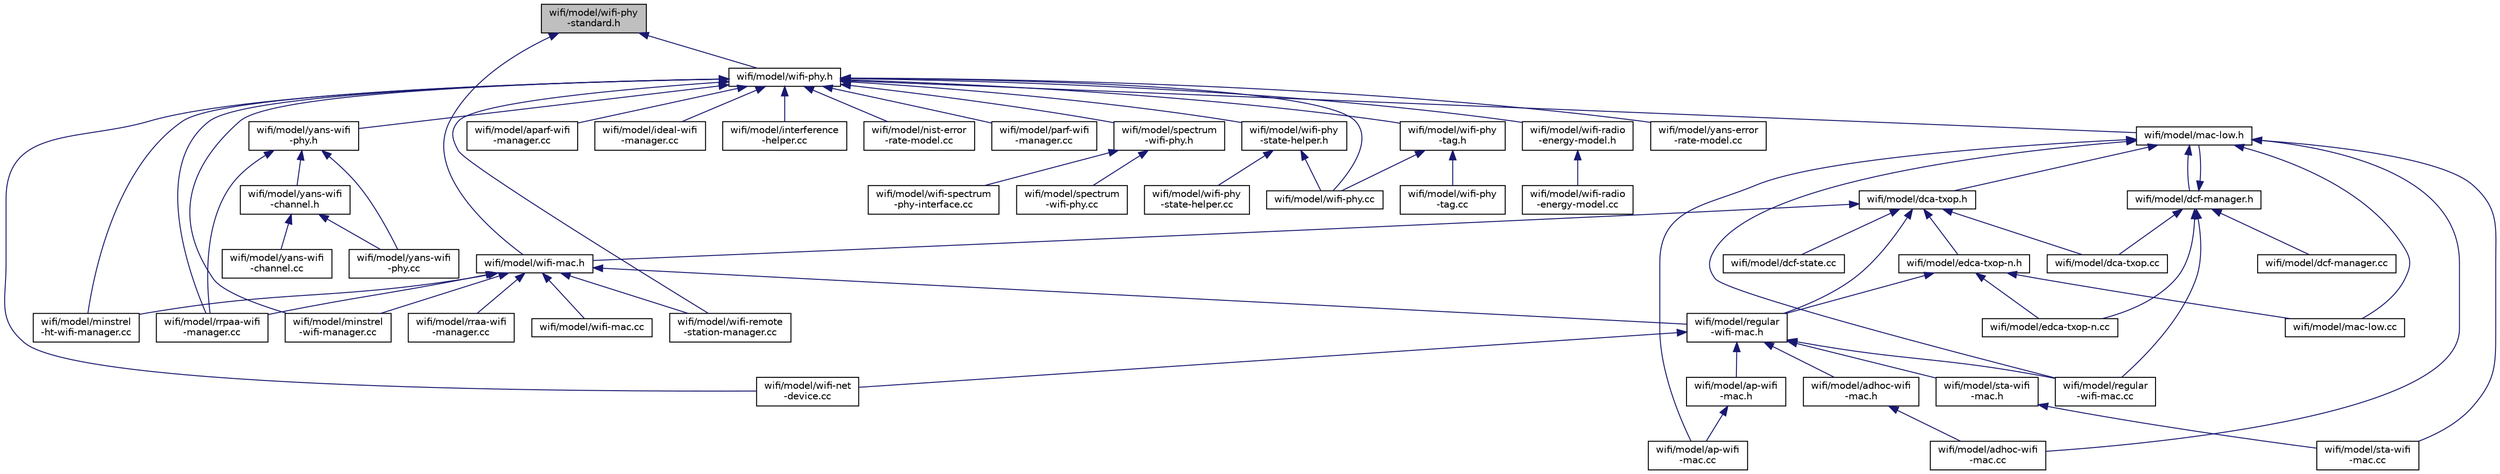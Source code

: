 digraph "wifi/model/wifi-phy-standard.h"
{
  edge [fontname="Helvetica",fontsize="10",labelfontname="Helvetica",labelfontsize="10"];
  node [fontname="Helvetica",fontsize="10",shape=record];
  Node1 [label="wifi/model/wifi-phy\l-standard.h",height=0.2,width=0.4,color="black", fillcolor="grey75", style="filled", fontcolor="black"];
  Node1 -> Node2 [dir="back",color="midnightblue",fontsize="10",style="solid"];
  Node2 [label="wifi/model/wifi-mac.h",height=0.2,width=0.4,color="black", fillcolor="white", style="filled",URL="$df/db0/wifi-mac_8h.html"];
  Node2 -> Node3 [dir="back",color="midnightblue",fontsize="10",style="solid"];
  Node3 [label="wifi/model/regular\l-wifi-mac.h",height=0.2,width=0.4,color="black", fillcolor="white", style="filled",URL="$db/df5/regular-wifi-mac_8h.html"];
  Node3 -> Node4 [dir="back",color="midnightblue",fontsize="10",style="solid"];
  Node4 [label="wifi/model/adhoc-wifi\l-mac.h",height=0.2,width=0.4,color="black", fillcolor="white", style="filled",URL="$d9/daa/adhoc-wifi-mac_8h.html"];
  Node4 -> Node5 [dir="back",color="midnightblue",fontsize="10",style="solid"];
  Node5 [label="wifi/model/adhoc-wifi\l-mac.cc",height=0.2,width=0.4,color="black", fillcolor="white", style="filled",URL="$d5/d56/adhoc-wifi-mac_8cc.html"];
  Node3 -> Node6 [dir="back",color="midnightblue",fontsize="10",style="solid"];
  Node6 [label="wifi/model/ap-wifi\l-mac.h",height=0.2,width=0.4,color="black", fillcolor="white", style="filled",URL="$da/d51/ap-wifi-mac_8h.html"];
  Node6 -> Node7 [dir="back",color="midnightblue",fontsize="10",style="solid"];
  Node7 [label="wifi/model/ap-wifi\l-mac.cc",height=0.2,width=0.4,color="black", fillcolor="white", style="filled",URL="$da/d2b/ap-wifi-mac_8cc.html"];
  Node3 -> Node8 [dir="back",color="midnightblue",fontsize="10",style="solid"];
  Node8 [label="wifi/model/regular\l-wifi-mac.cc",height=0.2,width=0.4,color="black", fillcolor="white", style="filled",URL="$d7/d72/regular-wifi-mac_8cc.html"];
  Node3 -> Node9 [dir="back",color="midnightblue",fontsize="10",style="solid"];
  Node9 [label="wifi/model/sta-wifi\l-mac.h",height=0.2,width=0.4,color="black", fillcolor="white", style="filled",URL="$d0/d96/sta-wifi-mac_8h.html"];
  Node9 -> Node10 [dir="back",color="midnightblue",fontsize="10",style="solid"];
  Node10 [label="wifi/model/sta-wifi\l-mac.cc",height=0.2,width=0.4,color="black", fillcolor="white", style="filled",URL="$dd/d2f/sta-wifi-mac_8cc.html"];
  Node3 -> Node11 [dir="back",color="midnightblue",fontsize="10",style="solid"];
  Node11 [label="wifi/model/wifi-net\l-device.cc",height=0.2,width=0.4,color="black", fillcolor="white", style="filled",URL="$df/dcd/wifi-net-device_8cc.html"];
  Node2 -> Node12 [dir="back",color="midnightblue",fontsize="10",style="solid"];
  Node12 [label="wifi/model/minstrel\l-ht-wifi-manager.cc",height=0.2,width=0.4,color="black", fillcolor="white", style="filled",URL="$d2/da0/minstrel-ht-wifi-manager_8cc.html"];
  Node2 -> Node13 [dir="back",color="midnightblue",fontsize="10",style="solid"];
  Node13 [label="wifi/model/minstrel\l-wifi-manager.cc",height=0.2,width=0.4,color="black", fillcolor="white", style="filled",URL="$d1/d3d/minstrel-wifi-manager_8cc.html"];
  Node2 -> Node14 [dir="back",color="midnightblue",fontsize="10",style="solid"];
  Node14 [label="wifi/model/rraa-wifi\l-manager.cc",height=0.2,width=0.4,color="black", fillcolor="white", style="filled",URL="$d0/d7f/rraa-wifi-manager_8cc.html"];
  Node2 -> Node15 [dir="back",color="midnightblue",fontsize="10",style="solid"];
  Node15 [label="wifi/model/rrpaa-wifi\l-manager.cc",height=0.2,width=0.4,color="black", fillcolor="white", style="filled",URL="$d3/d23/rrpaa-wifi-manager_8cc.html"];
  Node2 -> Node16 [dir="back",color="midnightblue",fontsize="10",style="solid"];
  Node16 [label="wifi/model/wifi-mac.cc",height=0.2,width=0.4,color="black", fillcolor="white", style="filled",URL="$d7/d78/wifi-mac_8cc.html"];
  Node2 -> Node17 [dir="back",color="midnightblue",fontsize="10",style="solid"];
  Node17 [label="wifi/model/wifi-remote\l-station-manager.cc",height=0.2,width=0.4,color="black", fillcolor="white", style="filled",URL="$d4/d48/wifi-remote-station-manager_8cc.html"];
  Node1 -> Node18 [dir="back",color="midnightblue",fontsize="10",style="solid"];
  Node18 [label="wifi/model/wifi-phy.h",height=0.2,width=0.4,color="black", fillcolor="white", style="filled",URL="$d5/d72/wifi-phy_8h.html"];
  Node18 -> Node19 [dir="back",color="midnightblue",fontsize="10",style="solid"];
  Node19 [label="wifi/model/mac-low.h",height=0.2,width=0.4,color="black", fillcolor="white", style="filled",URL="$db/d17/mac-low_8h.html"];
  Node19 -> Node20 [dir="back",color="midnightblue",fontsize="10",style="solid"];
  Node20 [label="wifi/model/dca-txop.h",height=0.2,width=0.4,color="black", fillcolor="white", style="filled",URL="$d3/d11/dca-txop_8h.html"];
  Node20 -> Node2 [dir="back",color="midnightblue",fontsize="10",style="solid"];
  Node20 -> Node3 [dir="back",color="midnightblue",fontsize="10",style="solid"];
  Node20 -> Node21 [dir="back",color="midnightblue",fontsize="10",style="solid"];
  Node21 [label="wifi/model/edca-txop-n.h",height=0.2,width=0.4,color="black", fillcolor="white", style="filled",URL="$d2/d00/edca-txop-n_8h.html"];
  Node21 -> Node3 [dir="back",color="midnightblue",fontsize="10",style="solid"];
  Node21 -> Node22 [dir="back",color="midnightblue",fontsize="10",style="solid"];
  Node22 [label="wifi/model/edca-txop-n.cc",height=0.2,width=0.4,color="black", fillcolor="white", style="filled",URL="$d4/d78/edca-txop-n_8cc.html"];
  Node21 -> Node23 [dir="back",color="midnightblue",fontsize="10",style="solid"];
  Node23 [label="wifi/model/mac-low.cc",height=0.2,width=0.4,color="black", fillcolor="white", style="filled",URL="$da/d35/mac-low_8cc.html"];
  Node20 -> Node24 [dir="back",color="midnightblue",fontsize="10",style="solid"];
  Node24 [label="wifi/model/dca-txop.cc",height=0.2,width=0.4,color="black", fillcolor="white", style="filled",URL="$d5/d9e/dca-txop_8cc.html"];
  Node20 -> Node25 [dir="back",color="midnightblue",fontsize="10",style="solid"];
  Node25 [label="wifi/model/dcf-state.cc",height=0.2,width=0.4,color="black", fillcolor="white", style="filled",URL="$de/d5d/dcf-state_8cc.html"];
  Node19 -> Node26 [dir="back",color="midnightblue",fontsize="10",style="solid"];
  Node26 [label="wifi/model/dcf-manager.h",height=0.2,width=0.4,color="black", fillcolor="white", style="filled",URL="$d5/d53/dcf-manager_8h.html"];
  Node26 -> Node19 [dir="back",color="midnightblue",fontsize="10",style="solid"];
  Node26 -> Node24 [dir="back",color="midnightblue",fontsize="10",style="solid"];
  Node26 -> Node27 [dir="back",color="midnightblue",fontsize="10",style="solid"];
  Node27 [label="wifi/model/dcf-manager.cc",height=0.2,width=0.4,color="black", fillcolor="white", style="filled",URL="$d7/d8c/dcf-manager_8cc.html"];
  Node26 -> Node22 [dir="back",color="midnightblue",fontsize="10",style="solid"];
  Node26 -> Node8 [dir="back",color="midnightblue",fontsize="10",style="solid"];
  Node19 -> Node5 [dir="back",color="midnightblue",fontsize="10",style="solid"];
  Node19 -> Node7 [dir="back",color="midnightblue",fontsize="10",style="solid"];
  Node19 -> Node23 [dir="back",color="midnightblue",fontsize="10",style="solid"];
  Node19 -> Node8 [dir="back",color="midnightblue",fontsize="10",style="solid"];
  Node19 -> Node10 [dir="back",color="midnightblue",fontsize="10",style="solid"];
  Node18 -> Node28 [dir="back",color="midnightblue",fontsize="10",style="solid"];
  Node28 [label="wifi/model/aparf-wifi\l-manager.cc",height=0.2,width=0.4,color="black", fillcolor="white", style="filled",URL="$d9/dc4/aparf-wifi-manager_8cc.html"];
  Node18 -> Node29 [dir="back",color="midnightblue",fontsize="10",style="solid"];
  Node29 [label="wifi/model/ideal-wifi\l-manager.cc",height=0.2,width=0.4,color="black", fillcolor="white", style="filled",URL="$d8/d99/ideal-wifi-manager_8cc.html"];
  Node18 -> Node30 [dir="back",color="midnightblue",fontsize="10",style="solid"];
  Node30 [label="wifi/model/interference\l-helper.cc",height=0.2,width=0.4,color="black", fillcolor="white", style="filled",URL="$d7/df0/interference-helper_8cc.html"];
  Node18 -> Node12 [dir="back",color="midnightblue",fontsize="10",style="solid"];
  Node18 -> Node13 [dir="back",color="midnightblue",fontsize="10",style="solid"];
  Node18 -> Node31 [dir="back",color="midnightblue",fontsize="10",style="solid"];
  Node31 [label="wifi/model/nist-error\l-rate-model.cc",height=0.2,width=0.4,color="black", fillcolor="white", style="filled",URL="$dc/db2/nist-error-rate-model_8cc.html"];
  Node18 -> Node32 [dir="back",color="midnightblue",fontsize="10",style="solid"];
  Node32 [label="wifi/model/parf-wifi\l-manager.cc",height=0.2,width=0.4,color="black", fillcolor="white", style="filled",URL="$d3/d45/parf-wifi-manager_8cc.html"];
  Node18 -> Node33 [dir="back",color="midnightblue",fontsize="10",style="solid"];
  Node33 [label="wifi/model/yans-wifi\l-phy.h",height=0.2,width=0.4,color="black", fillcolor="white", style="filled",URL="$dd/d0f/yans-wifi-phy_8h.html"];
  Node33 -> Node15 [dir="back",color="midnightblue",fontsize="10",style="solid"];
  Node33 -> Node34 [dir="back",color="midnightblue",fontsize="10",style="solid"];
  Node34 [label="wifi/model/yans-wifi\l-channel.h",height=0.2,width=0.4,color="black", fillcolor="white", style="filled",URL="$d1/dd4/yans-wifi-channel_8h.html"];
  Node34 -> Node35 [dir="back",color="midnightblue",fontsize="10",style="solid"];
  Node35 [label="wifi/model/yans-wifi\l-channel.cc",height=0.2,width=0.4,color="black", fillcolor="white", style="filled",URL="$df/d11/yans-wifi-channel_8cc.html"];
  Node34 -> Node36 [dir="back",color="midnightblue",fontsize="10",style="solid"];
  Node36 [label="wifi/model/yans-wifi\l-phy.cc",height=0.2,width=0.4,color="black", fillcolor="white", style="filled",URL="$d5/df7/yans-wifi-phy_8cc.html"];
  Node33 -> Node36 [dir="back",color="midnightblue",fontsize="10",style="solid"];
  Node18 -> Node15 [dir="back",color="midnightblue",fontsize="10",style="solid"];
  Node18 -> Node37 [dir="back",color="midnightblue",fontsize="10",style="solid"];
  Node37 [label="wifi/model/spectrum\l-wifi-phy.h",height=0.2,width=0.4,color="black", fillcolor="white", style="filled",URL="$d7/d92/spectrum-wifi-phy_8h.html"];
  Node37 -> Node38 [dir="back",color="midnightblue",fontsize="10",style="solid"];
  Node38 [label="wifi/model/spectrum\l-wifi-phy.cc",height=0.2,width=0.4,color="black", fillcolor="white", style="filled",URL="$d2/db6/spectrum-wifi-phy_8cc.html"];
  Node37 -> Node39 [dir="back",color="midnightblue",fontsize="10",style="solid"];
  Node39 [label="wifi/model/wifi-spectrum\l-phy-interface.cc",height=0.2,width=0.4,color="black", fillcolor="white", style="filled",URL="$de/d25/wifi-spectrum-phy-interface_8cc.html"];
  Node18 -> Node11 [dir="back",color="midnightblue",fontsize="10",style="solid"];
  Node18 -> Node40 [dir="back",color="midnightblue",fontsize="10",style="solid"];
  Node40 [label="wifi/model/wifi-phy\l-state-helper.h",height=0.2,width=0.4,color="black", fillcolor="white", style="filled",URL="$d6/dec/wifi-phy-state-helper_8h.html"];
  Node40 -> Node41 [dir="back",color="midnightblue",fontsize="10",style="solid"];
  Node41 [label="wifi/model/wifi-phy\l-state-helper.cc",height=0.2,width=0.4,color="black", fillcolor="white", style="filled",URL="$dc/d7f/wifi-phy-state-helper_8cc.html"];
  Node40 -> Node42 [dir="back",color="midnightblue",fontsize="10",style="solid"];
  Node42 [label="wifi/model/wifi-phy.cc",height=0.2,width=0.4,color="black", fillcolor="white", style="filled",URL="$d0/d7d/wifi-phy_8cc.html"];
  Node18 -> Node43 [dir="back",color="midnightblue",fontsize="10",style="solid"];
  Node43 [label="wifi/model/wifi-phy\l-tag.h",height=0.2,width=0.4,color="black", fillcolor="white", style="filled",URL="$d3/d6b/wifi-phy-tag_8h.html"];
  Node43 -> Node44 [dir="back",color="midnightblue",fontsize="10",style="solid"];
  Node44 [label="wifi/model/wifi-phy\l-tag.cc",height=0.2,width=0.4,color="black", fillcolor="white", style="filled",URL="$db/d52/wifi-phy-tag_8cc.html"];
  Node43 -> Node42 [dir="back",color="midnightblue",fontsize="10",style="solid"];
  Node18 -> Node42 [dir="back",color="midnightblue",fontsize="10",style="solid"];
  Node18 -> Node45 [dir="back",color="midnightblue",fontsize="10",style="solid"];
  Node45 [label="wifi/model/wifi-radio\l-energy-model.h",height=0.2,width=0.4,color="black", fillcolor="white", style="filled",URL="$d2/d7f/wifi-radio-energy-model_8h.html"];
  Node45 -> Node46 [dir="back",color="midnightblue",fontsize="10",style="solid"];
  Node46 [label="wifi/model/wifi-radio\l-energy-model.cc",height=0.2,width=0.4,color="black", fillcolor="white", style="filled",URL="$de/d4d/wifi-radio-energy-model_8cc.html"];
  Node18 -> Node17 [dir="back",color="midnightblue",fontsize="10",style="solid"];
  Node18 -> Node47 [dir="back",color="midnightblue",fontsize="10",style="solid"];
  Node47 [label="wifi/model/yans-error\l-rate-model.cc",height=0.2,width=0.4,color="black", fillcolor="white", style="filled",URL="$d0/dec/yans-error-rate-model_8cc.html"];
}
